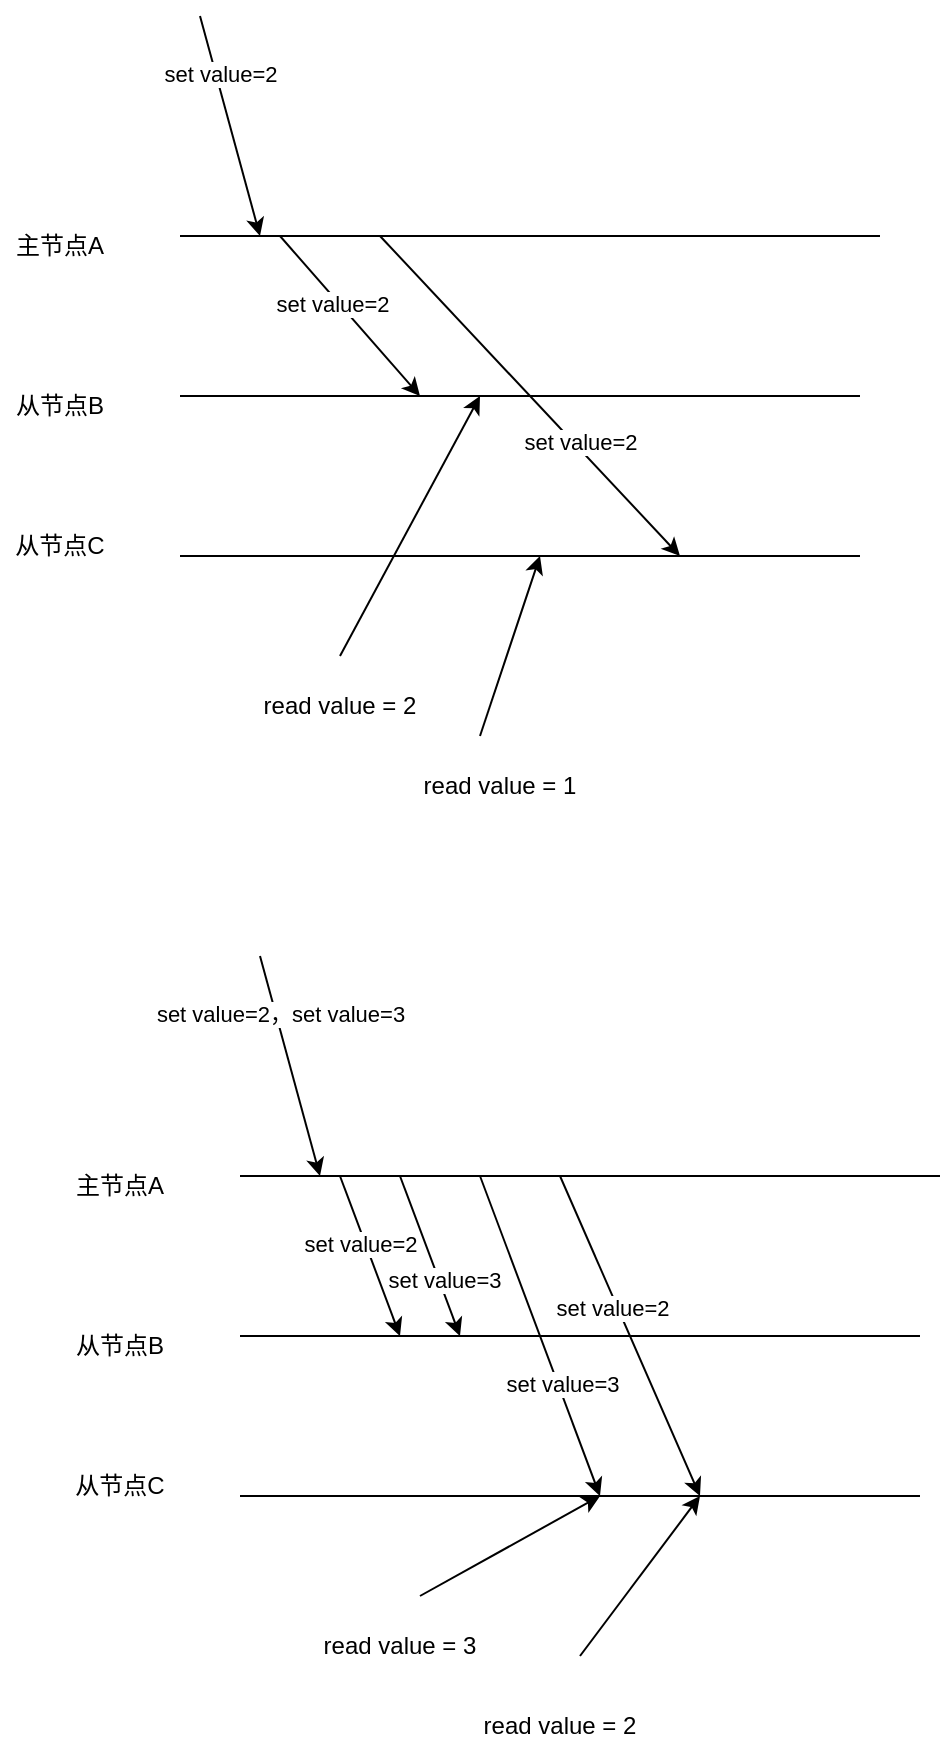 <mxfile version="18.1.3" type="github">
  <diagram id="y2L86YEIjG_Dx9eEZUSd" name="Page-1">
    <mxGraphModel dx="946" dy="531" grid="1" gridSize="10" guides="1" tooltips="1" connect="1" arrows="1" fold="1" page="1" pageScale="1" pageWidth="827" pageHeight="1169" math="0" shadow="0">
      <root>
        <mxCell id="0" />
        <mxCell id="1" parent="0" />
        <mxCell id="gDv7rwDPtDYx-yf_8Afu-1" value="" style="endArrow=none;html=1;rounded=0;" edge="1" parent="1">
          <mxGeometry width="50" height="50" relative="1" as="geometry">
            <mxPoint x="200" y="160" as="sourcePoint" />
            <mxPoint x="550" y="160" as="targetPoint" />
          </mxGeometry>
        </mxCell>
        <mxCell id="gDv7rwDPtDYx-yf_8Afu-2" value="" style="endArrow=none;html=1;rounded=0;" edge="1" parent="1">
          <mxGeometry width="50" height="50" relative="1" as="geometry">
            <mxPoint x="200" y="240" as="sourcePoint" />
            <mxPoint x="540" y="240" as="targetPoint" />
          </mxGeometry>
        </mxCell>
        <mxCell id="gDv7rwDPtDYx-yf_8Afu-3" value="" style="endArrow=none;html=1;rounded=0;" edge="1" parent="1">
          <mxGeometry width="50" height="50" relative="1" as="geometry">
            <mxPoint x="200" y="320" as="sourcePoint" />
            <mxPoint x="540" y="320" as="targetPoint" />
          </mxGeometry>
        </mxCell>
        <mxCell id="gDv7rwDPtDYx-yf_8Afu-5" value="主节点A" style="text;html=1;strokeColor=none;fillColor=none;align=center;verticalAlign=middle;whiteSpace=wrap;rounded=0;" vertex="1" parent="1">
          <mxGeometry x="110" y="150" width="60" height="30" as="geometry" />
        </mxCell>
        <mxCell id="gDv7rwDPtDYx-yf_8Afu-7" value="从节点B" style="text;html=1;strokeColor=none;fillColor=none;align=center;verticalAlign=middle;whiteSpace=wrap;rounded=0;" vertex="1" parent="1">
          <mxGeometry x="110" y="230" width="60" height="30" as="geometry" />
        </mxCell>
        <mxCell id="gDv7rwDPtDYx-yf_8Afu-8" value="从节点C" style="text;html=1;strokeColor=none;fillColor=none;align=center;verticalAlign=middle;whiteSpace=wrap;rounded=0;" vertex="1" parent="1">
          <mxGeometry x="110" y="300" width="60" height="30" as="geometry" />
        </mxCell>
        <mxCell id="gDv7rwDPtDYx-yf_8Afu-9" value="" style="endArrow=classic;html=1;rounded=0;" edge="1" parent="1">
          <mxGeometry width="50" height="50" relative="1" as="geometry">
            <mxPoint x="250" y="160" as="sourcePoint" />
            <mxPoint x="320" y="240" as="targetPoint" />
          </mxGeometry>
        </mxCell>
        <mxCell id="gDv7rwDPtDYx-yf_8Afu-11" value="set value=2" style="edgeLabel;html=1;align=center;verticalAlign=middle;resizable=0;points=[];" vertex="1" connectable="0" parent="gDv7rwDPtDYx-yf_8Afu-9">
          <mxGeometry x="-0.197" y="-3" relative="1" as="geometry">
            <mxPoint as="offset" />
          </mxGeometry>
        </mxCell>
        <mxCell id="gDv7rwDPtDYx-yf_8Afu-10" value="" style="endArrow=classic;html=1;rounded=0;" edge="1" parent="1">
          <mxGeometry width="50" height="50" relative="1" as="geometry">
            <mxPoint x="300" y="160" as="sourcePoint" />
            <mxPoint x="450" y="320" as="targetPoint" />
          </mxGeometry>
        </mxCell>
        <mxCell id="gDv7rwDPtDYx-yf_8Afu-12" value="set value=2" style="edgeLabel;html=1;align=center;verticalAlign=middle;resizable=0;points=[];" vertex="1" connectable="0" parent="gDv7rwDPtDYx-yf_8Afu-10">
          <mxGeometry x="0.309" y="3" relative="1" as="geometry">
            <mxPoint x="-1" as="offset" />
          </mxGeometry>
        </mxCell>
        <mxCell id="gDv7rwDPtDYx-yf_8Afu-13" value="" style="endArrow=classic;html=1;rounded=0;" edge="1" parent="1">
          <mxGeometry width="50" height="50" relative="1" as="geometry">
            <mxPoint x="280" y="370" as="sourcePoint" />
            <mxPoint x="350" y="240" as="targetPoint" />
          </mxGeometry>
        </mxCell>
        <mxCell id="gDv7rwDPtDYx-yf_8Afu-14" value="read value = 2" style="text;html=1;strokeColor=none;fillColor=none;align=center;verticalAlign=middle;whiteSpace=wrap;rounded=0;" vertex="1" parent="1">
          <mxGeometry x="240" y="380" width="80" height="30" as="geometry" />
        </mxCell>
        <mxCell id="gDv7rwDPtDYx-yf_8Afu-15" value="" style="endArrow=classic;html=1;rounded=0;" edge="1" parent="1">
          <mxGeometry width="50" height="50" relative="1" as="geometry">
            <mxPoint x="350" y="410" as="sourcePoint" />
            <mxPoint x="380" y="320" as="targetPoint" />
          </mxGeometry>
        </mxCell>
        <mxCell id="gDv7rwDPtDYx-yf_8Afu-16" value="read value = 1" style="text;html=1;strokeColor=none;fillColor=none;align=center;verticalAlign=middle;whiteSpace=wrap;rounded=0;" vertex="1" parent="1">
          <mxGeometry x="320" y="420" width="80" height="30" as="geometry" />
        </mxCell>
        <mxCell id="gDv7rwDPtDYx-yf_8Afu-17" value="" style="endArrow=classic;html=1;rounded=0;" edge="1" parent="1">
          <mxGeometry width="50" height="50" relative="1" as="geometry">
            <mxPoint x="210" y="50" as="sourcePoint" />
            <mxPoint x="240" y="160" as="targetPoint" />
          </mxGeometry>
        </mxCell>
        <mxCell id="gDv7rwDPtDYx-yf_8Afu-18" value="set value=2" style="edgeLabel;html=1;align=center;verticalAlign=middle;resizable=0;points=[];" vertex="1" connectable="0" parent="gDv7rwDPtDYx-yf_8Afu-17">
          <mxGeometry x="-0.471" y="2" relative="1" as="geometry">
            <mxPoint as="offset" />
          </mxGeometry>
        </mxCell>
        <mxCell id="gDv7rwDPtDYx-yf_8Afu-35" value="" style="endArrow=none;html=1;rounded=0;" edge="1" parent="1">
          <mxGeometry width="50" height="50" relative="1" as="geometry">
            <mxPoint x="230" y="630" as="sourcePoint" />
            <mxPoint x="580" y="630" as="targetPoint" />
          </mxGeometry>
        </mxCell>
        <mxCell id="gDv7rwDPtDYx-yf_8Afu-36" value="" style="endArrow=none;html=1;rounded=0;" edge="1" parent="1">
          <mxGeometry width="50" height="50" relative="1" as="geometry">
            <mxPoint x="230" y="710" as="sourcePoint" />
            <mxPoint x="570" y="710" as="targetPoint" />
          </mxGeometry>
        </mxCell>
        <mxCell id="gDv7rwDPtDYx-yf_8Afu-37" value="" style="endArrow=none;html=1;rounded=0;" edge="1" parent="1">
          <mxGeometry width="50" height="50" relative="1" as="geometry">
            <mxPoint x="230" y="790" as="sourcePoint" />
            <mxPoint x="570" y="790" as="targetPoint" />
          </mxGeometry>
        </mxCell>
        <mxCell id="gDv7rwDPtDYx-yf_8Afu-38" value="主节点A" style="text;html=1;strokeColor=none;fillColor=none;align=center;verticalAlign=middle;whiteSpace=wrap;rounded=0;" vertex="1" parent="1">
          <mxGeometry x="140" y="620" width="60" height="30" as="geometry" />
        </mxCell>
        <mxCell id="gDv7rwDPtDYx-yf_8Afu-39" value="从节点B" style="text;html=1;strokeColor=none;fillColor=none;align=center;verticalAlign=middle;whiteSpace=wrap;rounded=0;" vertex="1" parent="1">
          <mxGeometry x="140" y="700" width="60" height="30" as="geometry" />
        </mxCell>
        <mxCell id="gDv7rwDPtDYx-yf_8Afu-40" value="从节点C" style="text;html=1;strokeColor=none;fillColor=none;align=center;verticalAlign=middle;whiteSpace=wrap;rounded=0;" vertex="1" parent="1">
          <mxGeometry x="140" y="770" width="60" height="30" as="geometry" />
        </mxCell>
        <mxCell id="gDv7rwDPtDYx-yf_8Afu-41" value="" style="endArrow=classic;html=1;rounded=0;" edge="1" parent="1">
          <mxGeometry width="50" height="50" relative="1" as="geometry">
            <mxPoint x="280" y="630" as="sourcePoint" />
            <mxPoint x="310" y="710" as="targetPoint" />
          </mxGeometry>
        </mxCell>
        <mxCell id="gDv7rwDPtDYx-yf_8Afu-42" value="set value=2" style="edgeLabel;html=1;align=center;verticalAlign=middle;resizable=0;points=[];" vertex="1" connectable="0" parent="gDv7rwDPtDYx-yf_8Afu-41">
          <mxGeometry x="-0.197" y="-3" relative="1" as="geometry">
            <mxPoint as="offset" />
          </mxGeometry>
        </mxCell>
        <mxCell id="gDv7rwDPtDYx-yf_8Afu-43" value="" style="endArrow=classic;html=1;rounded=0;" edge="1" parent="1">
          <mxGeometry width="50" height="50" relative="1" as="geometry">
            <mxPoint x="310" y="630" as="sourcePoint" />
            <mxPoint x="340" y="710" as="targetPoint" />
          </mxGeometry>
        </mxCell>
        <mxCell id="gDv7rwDPtDYx-yf_8Afu-44" value="set value=3" style="edgeLabel;html=1;align=center;verticalAlign=middle;resizable=0;points=[];" vertex="1" connectable="0" parent="gDv7rwDPtDYx-yf_8Afu-43">
          <mxGeometry x="0.309" y="3" relative="1" as="geometry">
            <mxPoint x="-1" as="offset" />
          </mxGeometry>
        </mxCell>
        <mxCell id="gDv7rwDPtDYx-yf_8Afu-45" value="" style="endArrow=classic;html=1;rounded=0;" edge="1" parent="1">
          <mxGeometry width="50" height="50" relative="1" as="geometry">
            <mxPoint x="320" y="840" as="sourcePoint" />
            <mxPoint x="410" y="790" as="targetPoint" />
          </mxGeometry>
        </mxCell>
        <mxCell id="gDv7rwDPtDYx-yf_8Afu-46" value="read value = 3" style="text;html=1;strokeColor=none;fillColor=none;align=center;verticalAlign=middle;whiteSpace=wrap;rounded=0;" vertex="1" parent="1">
          <mxGeometry x="270" y="850" width="80" height="30" as="geometry" />
        </mxCell>
        <mxCell id="gDv7rwDPtDYx-yf_8Afu-47" value="" style="endArrow=classic;html=1;rounded=0;" edge="1" parent="1">
          <mxGeometry width="50" height="50" relative="1" as="geometry">
            <mxPoint x="400" y="870" as="sourcePoint" />
            <mxPoint x="460" y="790" as="targetPoint" />
          </mxGeometry>
        </mxCell>
        <mxCell id="gDv7rwDPtDYx-yf_8Afu-48" value="read value = 2" style="text;html=1;strokeColor=none;fillColor=none;align=center;verticalAlign=middle;whiteSpace=wrap;rounded=0;" vertex="1" parent="1">
          <mxGeometry x="350" y="890" width="80" height="30" as="geometry" />
        </mxCell>
        <mxCell id="gDv7rwDPtDYx-yf_8Afu-49" value="" style="endArrow=classic;html=1;rounded=0;" edge="1" parent="1">
          <mxGeometry width="50" height="50" relative="1" as="geometry">
            <mxPoint x="240" y="520" as="sourcePoint" />
            <mxPoint x="270" y="630" as="targetPoint" />
          </mxGeometry>
        </mxCell>
        <mxCell id="gDv7rwDPtDYx-yf_8Afu-50" value="set value=2，set value=3" style="edgeLabel;html=1;align=center;verticalAlign=middle;resizable=0;points=[];" vertex="1" connectable="0" parent="gDv7rwDPtDYx-yf_8Afu-49">
          <mxGeometry x="-0.471" y="2" relative="1" as="geometry">
            <mxPoint as="offset" />
          </mxGeometry>
        </mxCell>
        <mxCell id="gDv7rwDPtDYx-yf_8Afu-51" value="" style="endArrow=classic;html=1;rounded=0;" edge="1" parent="1">
          <mxGeometry width="50" height="50" relative="1" as="geometry">
            <mxPoint x="350" y="630" as="sourcePoint" />
            <mxPoint x="410" y="790" as="targetPoint" />
          </mxGeometry>
        </mxCell>
        <mxCell id="gDv7rwDPtDYx-yf_8Afu-52" value="set value=3" style="edgeLabel;html=1;align=center;verticalAlign=middle;resizable=0;points=[];" vertex="1" connectable="0" parent="gDv7rwDPtDYx-yf_8Afu-51">
          <mxGeometry x="0.309" y="3" relative="1" as="geometry">
            <mxPoint x="-1" as="offset" />
          </mxGeometry>
        </mxCell>
        <mxCell id="gDv7rwDPtDYx-yf_8Afu-53" value="" style="endArrow=classic;html=1;rounded=0;" edge="1" parent="1">
          <mxGeometry width="50" height="50" relative="1" as="geometry">
            <mxPoint x="390" y="630" as="sourcePoint" />
            <mxPoint x="460" y="790" as="targetPoint" />
          </mxGeometry>
        </mxCell>
        <mxCell id="gDv7rwDPtDYx-yf_8Afu-54" value="set value=2" style="edgeLabel;html=1;align=center;verticalAlign=middle;resizable=0;points=[];" vertex="1" connectable="0" parent="gDv7rwDPtDYx-yf_8Afu-53">
          <mxGeometry x="-0.197" y="-3" relative="1" as="geometry">
            <mxPoint as="offset" />
          </mxGeometry>
        </mxCell>
      </root>
    </mxGraphModel>
  </diagram>
</mxfile>
